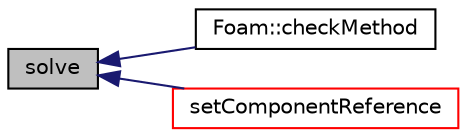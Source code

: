 digraph "solve"
{
  bgcolor="transparent";
  edge [fontname="Helvetica",fontsize="10",labelfontname="Helvetica",labelfontsize="10"];
  node [fontname="Helvetica",fontsize="10",shape=record];
  rankdir="LR";
  Node4478 [label="solve",height=0.2,width=0.4,color="black", fillcolor="grey75", style="filled", fontcolor="black"];
  Node4478 -> Node4479 [dir="back",color="midnightblue",fontsize="10",style="solid",fontname="Helvetica"];
  Node4479 [label="Foam::checkMethod",height=0.2,width=0.4,color="black",URL="$a21851.html#af7c5aac53b9e18ea8377a3c3a973114b"];
  Node4478 -> Node4480 [dir="back",color="midnightblue",fontsize="10",style="solid",fontname="Helvetica"];
  Node4480 [label="setComponentReference",height=0.2,width=0.4,color="red",URL="$a23173.html#a98221dfccd28360ab97b358fdddde083",tooltip="Set reference level for a component of the solution. "];
}
